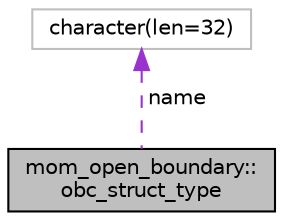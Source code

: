 digraph "mom_open_boundary::obc_struct_type"
{
 // INTERACTIVE_SVG=YES
 // LATEX_PDF_SIZE
  edge [fontname="Helvetica",fontsize="10",labelfontname="Helvetica",labelfontsize="10"];
  node [fontname="Helvetica",fontsize="10",shape=record];
  Node1 [label="mom_open_boundary::\lobc_struct_type",height=0.2,width=0.4,color="black", fillcolor="grey75", style="filled", fontcolor="black",tooltip="Type to carry something (what] for the OBC registry."];
  Node2 -> Node1 [dir="back",color="darkorchid3",fontsize="10",style="dashed",label=" name" ,fontname="Helvetica"];
  Node2 [label="character(len=32)",height=0.2,width=0.4,color="grey75", fillcolor="white", style="filled",tooltip=" "];
}
